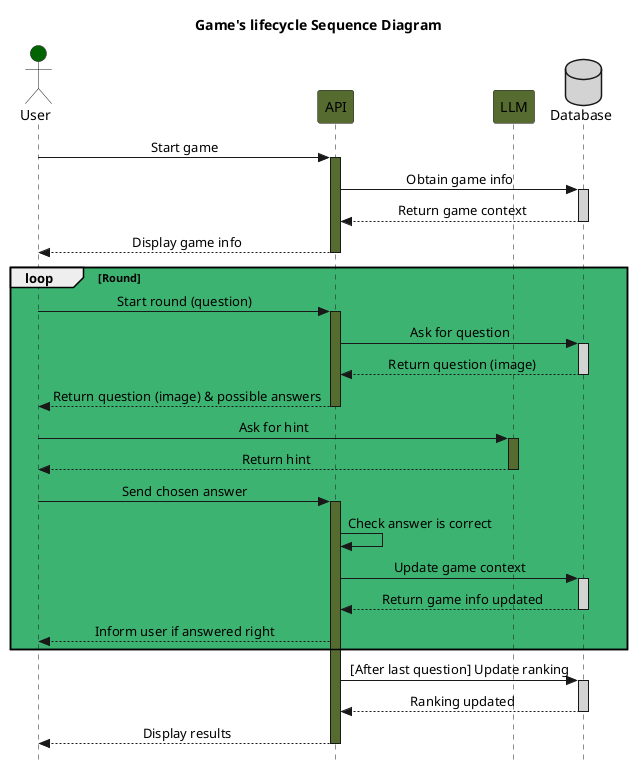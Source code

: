 @startuml game
title Game's lifecycle Sequence Diagram

actor User #DarkGreen
participant API as "API" #DarkOliveGreen
participant LLM as "LLM" #DarkOliveGreen
database DB as "Database" #LightGray

skinparam Style strictuml
skinparam SequenceMessageAlignment center

User -> API : Start game
activate API #DarkOliveGreen
API -> DB : Obtain game info
activate DB #LightGray
DB --> API : Return game context
deactivate DB
API --> User : Display game info
deactivate API
loop #MediumSeaGreen Round
    User -> API : Start round (question)
    activate API #DarkOliveGreen
    API -> DB : Ask for question
    activate DB  #LightGray
    DB --> API : Return question (image)
    deactivate DB
    API --> User : Return question (image) & possible answers
    deactivate API
    User -> LLM: Ask for hint
    activate LLM #DarkOliveGreen
    LLM --> User : Return hint
    deactivate LLM
    User -> API : Send chosen answer
    activate API #DarkOliveGreen
    API -> API : Check answer is correct
    API -> DB : Update game context
    activate DB #LightGray
    DB --> API : Return game info updated
    deactivate DB
    API --> User : Inform user if answered right
end loop Round
API -> DB : [After last question] Update ranking
activate DB #LightGray
DB --> API : Ranking updated
deactivate DB
API --> User : Display results
deactivate API
@enduml
